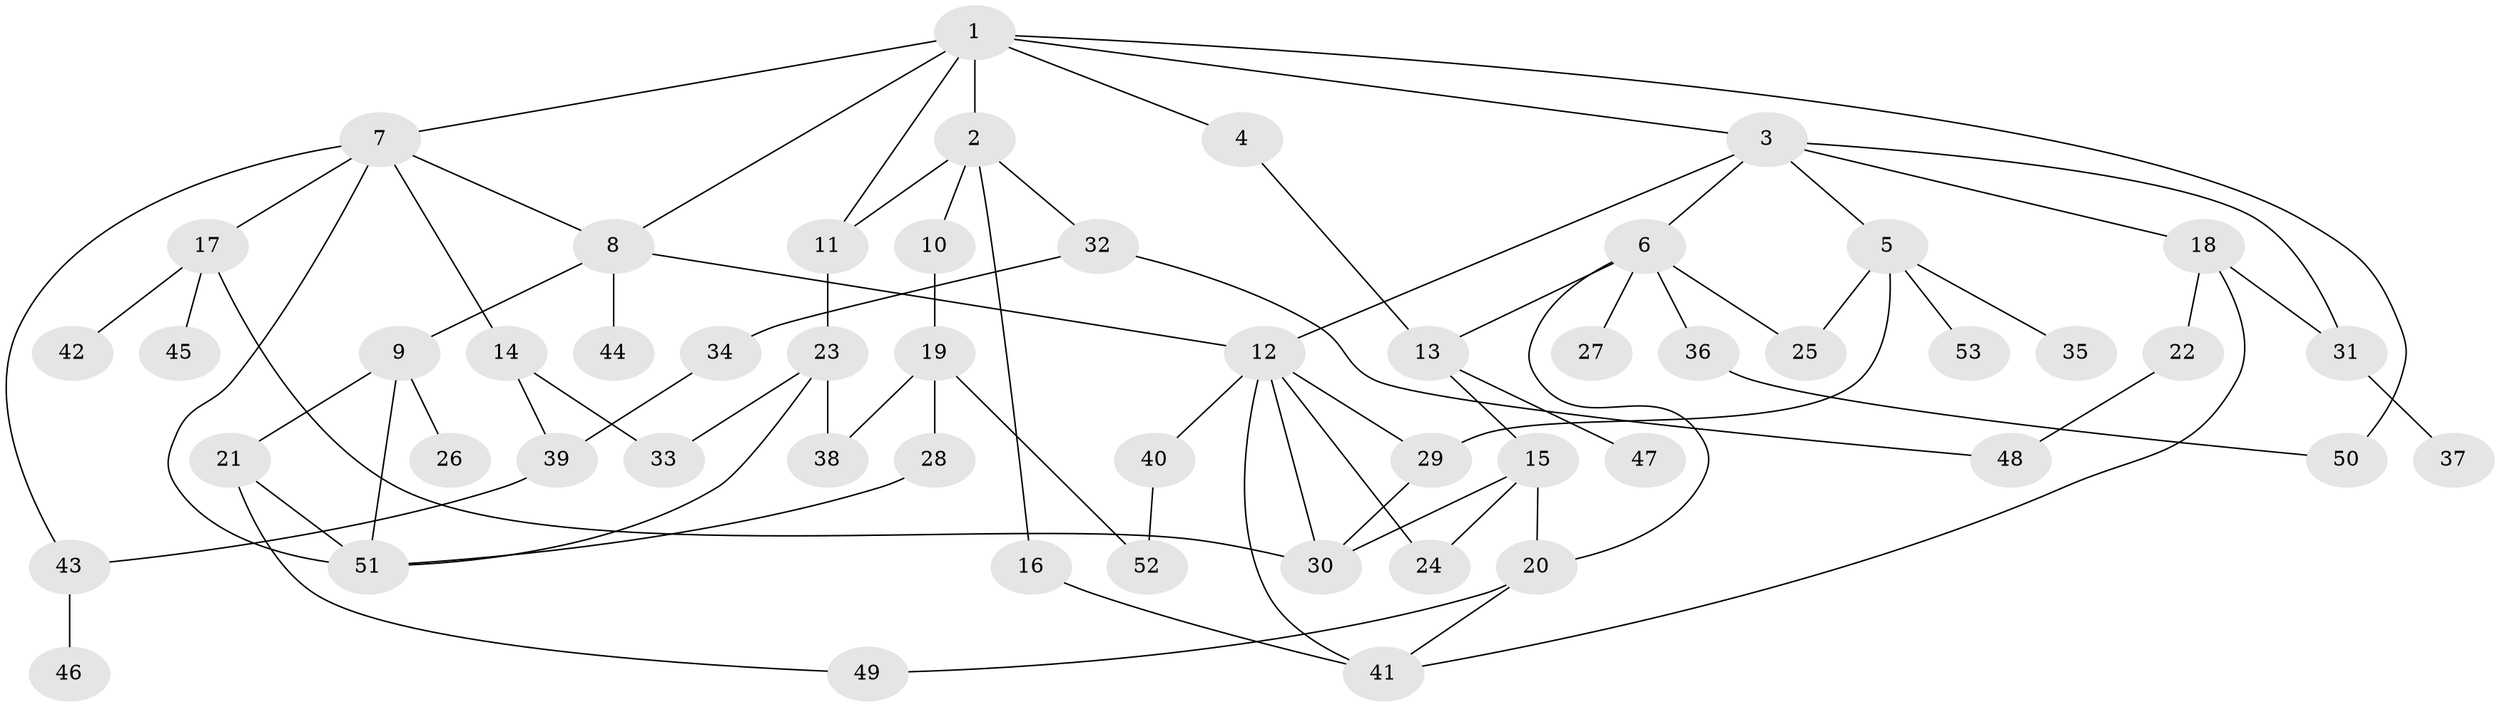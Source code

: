 // coarse degree distribution, {10: 0.047619047619047616, 8: 0.047619047619047616, 2: 0.2857142857142857, 3: 0.047619047619047616, 4: 0.23809523809523808, 9: 0.047619047619047616, 7: 0.047619047619047616, 1: 0.23809523809523808}
// Generated by graph-tools (version 1.1) at 2025/16/03/04/25 18:16:55]
// undirected, 53 vertices, 79 edges
graph export_dot {
graph [start="1"]
  node [color=gray90,style=filled];
  1;
  2;
  3;
  4;
  5;
  6;
  7;
  8;
  9;
  10;
  11;
  12;
  13;
  14;
  15;
  16;
  17;
  18;
  19;
  20;
  21;
  22;
  23;
  24;
  25;
  26;
  27;
  28;
  29;
  30;
  31;
  32;
  33;
  34;
  35;
  36;
  37;
  38;
  39;
  40;
  41;
  42;
  43;
  44;
  45;
  46;
  47;
  48;
  49;
  50;
  51;
  52;
  53;
  1 -- 2;
  1 -- 3;
  1 -- 4;
  1 -- 7;
  1 -- 8;
  1 -- 50;
  1 -- 11;
  2 -- 10;
  2 -- 11;
  2 -- 16;
  2 -- 32;
  3 -- 5;
  3 -- 6;
  3 -- 18;
  3 -- 31;
  3 -- 12;
  4 -- 13;
  5 -- 25;
  5 -- 35;
  5 -- 53;
  5 -- 29;
  6 -- 13;
  6 -- 27;
  6 -- 36;
  6 -- 25;
  6 -- 20;
  7 -- 14;
  7 -- 17;
  7 -- 43;
  7 -- 51;
  7 -- 8;
  8 -- 9;
  8 -- 12;
  8 -- 44;
  9 -- 21;
  9 -- 26;
  9 -- 51;
  10 -- 19;
  11 -- 23;
  12 -- 29;
  12 -- 40;
  12 -- 24;
  12 -- 30;
  12 -- 41;
  13 -- 15;
  13 -- 47;
  14 -- 33;
  14 -- 39;
  15 -- 20;
  15 -- 24;
  15 -- 30;
  16 -- 41;
  17 -- 30;
  17 -- 42;
  17 -- 45;
  18 -- 22;
  18 -- 41;
  18 -- 31;
  19 -- 28;
  19 -- 38;
  19 -- 52;
  20 -- 49;
  20 -- 41;
  21 -- 49;
  21 -- 51;
  22 -- 48;
  23 -- 51;
  23 -- 38;
  23 -- 33;
  28 -- 51;
  29 -- 30;
  31 -- 37;
  32 -- 34;
  32 -- 48;
  34 -- 39;
  36 -- 50;
  39 -- 43;
  40 -- 52;
  43 -- 46;
}
